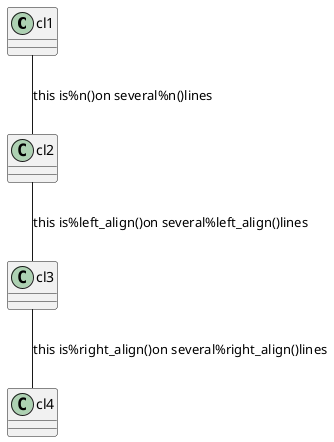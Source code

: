 {
  "sha1": "rr17oxw8dox6xruzs03zamhe6z5wkrz",
  "insertion": {
    "when": "2024-06-04T17:28:44.176Z",
    "user": "plantuml@gmail.com"
  }
}
@startuml
class cl1
class cl2
class cl3
class cl4
cl1 -- cl2 : this is%n()on several%n()lines
cl2 -- cl3 : this is%left_align()on several%left_align()lines
cl3 -- cl4 : this is%right_align()on several%right_align()lines
@enduml
